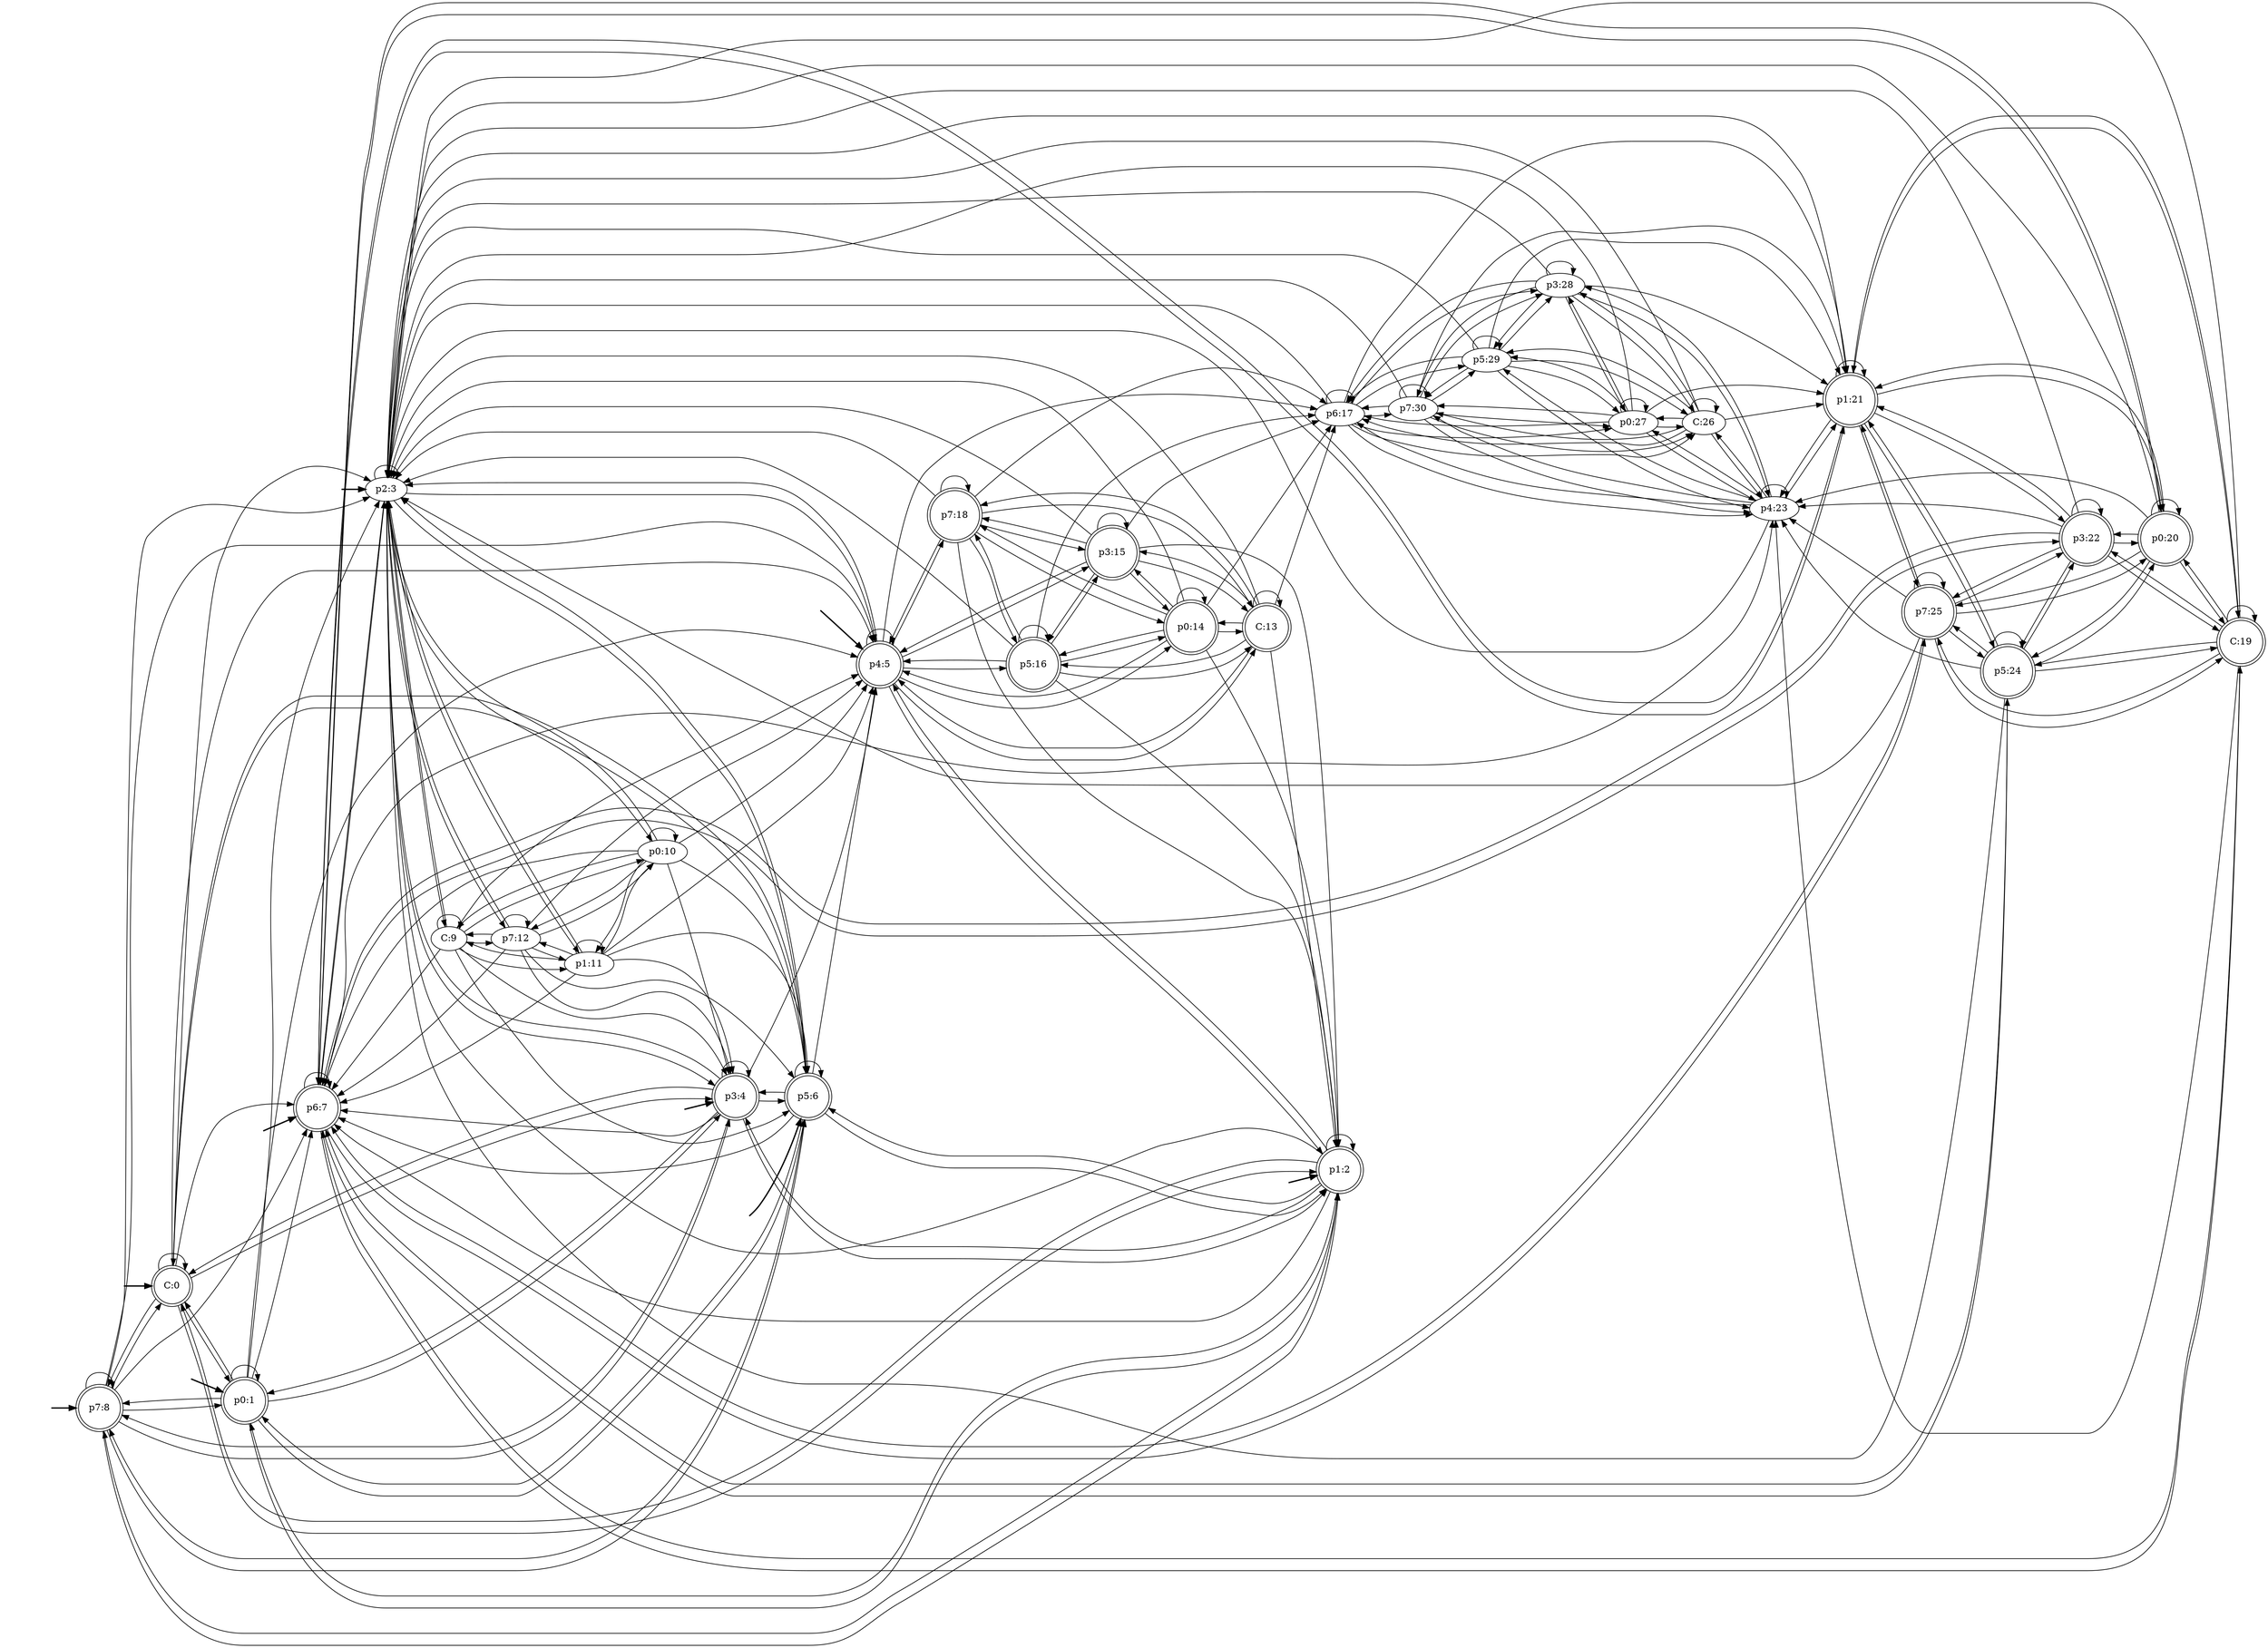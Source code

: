 digraph {
rankdir=LR;
	fake8 [style=invisible]
	fake7 [style=invisible]
	fake6 [style=invisible]
	fake5 [style=invisible]
	fake4 [style=invisible]
	fake3 [style=invisible]
	fake2 [style=invisible]
	fake1 [style=invisible]
	fake0 [style=invisible]
	0 [root=true shape=doublecircle label="C:0"]
	1 [root=true shape=doublecircle label="p0:1"]
	2 [root=true shape=doublecircle label="p1:2"]
	3 [root=true label="p2:3"]
	4 [root=true shape=doublecircle label="p3:4"]
	5 [root=true shape=doublecircle label="p4:5"]
	6 [root=true shape=doublecircle label="p5:6"]
	7 [root=true shape=doublecircle label="p6:7"]
	8 [root=true shape=doublecircle label="p7:8"]
	9 [label="C:9"]
	10 [label="p0:10"]
	11 [label="p1:11"]
	12 [label="p7:12"]
	13 [shape=doublecircle label="C:13"]
	14 [shape=doublecircle label="p0:14"]
	15 [shape=doublecircle label="p3:15"]
	16 [shape=doublecircle label="p5:16"]
	17 [label="p6:17"]
	18 [shape=doublecircle label="p7:18"]
	19 [shape=doublecircle label="C:19"]
	20 [shape=doublecircle label="p0:20"]
	21 [shape=doublecircle label="p1:21"]
	22 [shape=doublecircle label="p3:22"]
	23 [label="p4:23"]
	24 [shape=doublecircle label="p5:24"]
	25 [shape=doublecircle label="p7:25"]
	26 [label="C:26"]
	27 [label="p0:27"]
	28 [label="p3:28"]
	29 [label="p5:29"]
	30 [label="p7:30"]
	fake8 -> 8 [style=bold]
	fake7 -> 7 [style=bold]
	fake6 -> 6 [style=bold]
	fake5 -> 5 [style=bold]
	fake4 -> 4 [style=bold]
	fake3 -> 3 [style=bold]
	fake2 -> 2 [style=bold]
	fake1 -> 1 [style=bold]
	fake0 -> 0 [style=bold]
	0 -> 0
	0 -> 1
	0 -> 2
	0 -> 3
	0 -> 4
	0 -> 5
	0 -> 6
	0 -> 7
	0 -> 8
	1 -> 0
	1 -> 1
	1 -> 2
	1 -> 3
	1 -> 4
	1 -> 5
	1 -> 6
	1 -> 7
	1 -> 8
	2 -> 0
	2 -> 1
	2 -> 2
	2 -> 3
	2 -> 4
	2 -> 5
	2 -> 6
	2 -> 7
	2 -> 8
	3 -> 9
	3 -> 10
	3 -> 11
	3 -> 3
	3 -> 4
	3 -> 5
	3 -> 6
	3 -> 7
	3 -> 12
	4 -> 0
	4 -> 1
	4 -> 2
	4 -> 3
	4 -> 4
	4 -> 5
	4 -> 6
	4 -> 7
	4 -> 8
	5 -> 13
	5 -> 14
	5 -> 2
	5 -> 3
	5 -> 15
	5 -> 5
	5 -> 16
	5 -> 17
	5 -> 18
	6 -> 0
	6 -> 1
	6 -> 2
	6 -> 3
	6 -> 4
	6 -> 5
	6 -> 6
	6 -> 7
	6 -> 8
	7 -> 19
	7 -> 20
	7 -> 21
	7 -> 3
	7 -> 22
	7 -> 23
	7 -> 24
	7 -> 7
	7 -> 25
	8 -> 0
	8 -> 1
	8 -> 2
	8 -> 3
	8 -> 4
	8 -> 5
	8 -> 6
	8 -> 7
	8 -> 8
	9 -> 9
	9 -> 10
	9 -> 11
	9 -> 3
	9 -> 4
	9 -> 5
	9 -> 6
	9 -> 7
	9 -> 12
	10 -> 9
	10 -> 10
	10 -> 11
	10 -> 3
	10 -> 4
	10 -> 5
	10 -> 6
	10 -> 7
	10 -> 12
	11 -> 9
	11 -> 10
	11 -> 11
	11 -> 3
	11 -> 4
	11 -> 5
	11 -> 6
	11 -> 7
	11 -> 12
	12 -> 9
	12 -> 10
	12 -> 11
	12 -> 3
	12 -> 4
	12 -> 5
	12 -> 6
	12 -> 7
	12 -> 12
	13 -> 13
	13 -> 14
	13 -> 2
	13 -> 3
	13 -> 15
	13 -> 5
	13 -> 16
	13 -> 17
	13 -> 18
	14 -> 13
	14 -> 14
	14 -> 2
	14 -> 3
	14 -> 15
	14 -> 5
	14 -> 16
	14 -> 17
	14 -> 18
	15 -> 13
	15 -> 14
	15 -> 2
	15 -> 3
	15 -> 15
	15 -> 5
	15 -> 16
	15 -> 17
	15 -> 18
	16 -> 13
	16 -> 14
	16 -> 2
	16 -> 3
	16 -> 15
	16 -> 5
	16 -> 16
	16 -> 17
	16 -> 18
	17 -> 26
	17 -> 27
	17 -> 21
	17 -> 3
	17 -> 28
	17 -> 23
	17 -> 29
	17 -> 17
	17 -> 30
	18 -> 13
	18 -> 14
	18 -> 2
	18 -> 3
	18 -> 15
	18 -> 5
	18 -> 16
	18 -> 17
	18 -> 18
	19 -> 19
	19 -> 20
	19 -> 21
	19 -> 3
	19 -> 22
	19 -> 23
	19 -> 24
	19 -> 7
	19 -> 25
	20 -> 19
	20 -> 20
	20 -> 21
	20 -> 3
	20 -> 22
	20 -> 23
	20 -> 24
	20 -> 7
	20 -> 25
	21 -> 19
	21 -> 20
	21 -> 21
	21 -> 3
	21 -> 22
	21 -> 23
	21 -> 24
	21 -> 7
	21 -> 25
	22 -> 19
	22 -> 20
	22 -> 21
	22 -> 3
	22 -> 22
	22 -> 23
	22 -> 24
	22 -> 7
	22 -> 25
	23 -> 26
	23 -> 27
	23 -> 21
	23 -> 3
	23 -> 28
	23 -> 23
	23 -> 29
	23 -> 17
	23 -> 30
	24 -> 19
	24 -> 20
	24 -> 21
	24 -> 3
	24 -> 22
	24 -> 23
	24 -> 24
	24 -> 7
	24 -> 25
	25 -> 19
	25 -> 20
	25 -> 21
	25 -> 3
	25 -> 22
	25 -> 23
	25 -> 24
	25 -> 7
	25 -> 25
	26 -> 26
	26 -> 27
	26 -> 21
	26 -> 3
	26 -> 28
	26 -> 23
	26 -> 29
	26 -> 17
	26 -> 30
	27 -> 26
	27 -> 27
	27 -> 21
	27 -> 3
	27 -> 28
	27 -> 23
	27 -> 29
	27 -> 17
	27 -> 30
	28 -> 26
	28 -> 27
	28 -> 21
	28 -> 3
	28 -> 28
	28 -> 23
	28 -> 29
	28 -> 17
	28 -> 30
	29 -> 26
	29 -> 27
	29 -> 21
	29 -> 3
	29 -> 28
	29 -> 23
	29 -> 29
	29 -> 17
	29 -> 30
	30 -> 26
	30 -> 27
	30 -> 21
	30 -> 3
	30 -> 28
	30 -> 23
	30 -> 29
	30 -> 17
	30 -> 30
}